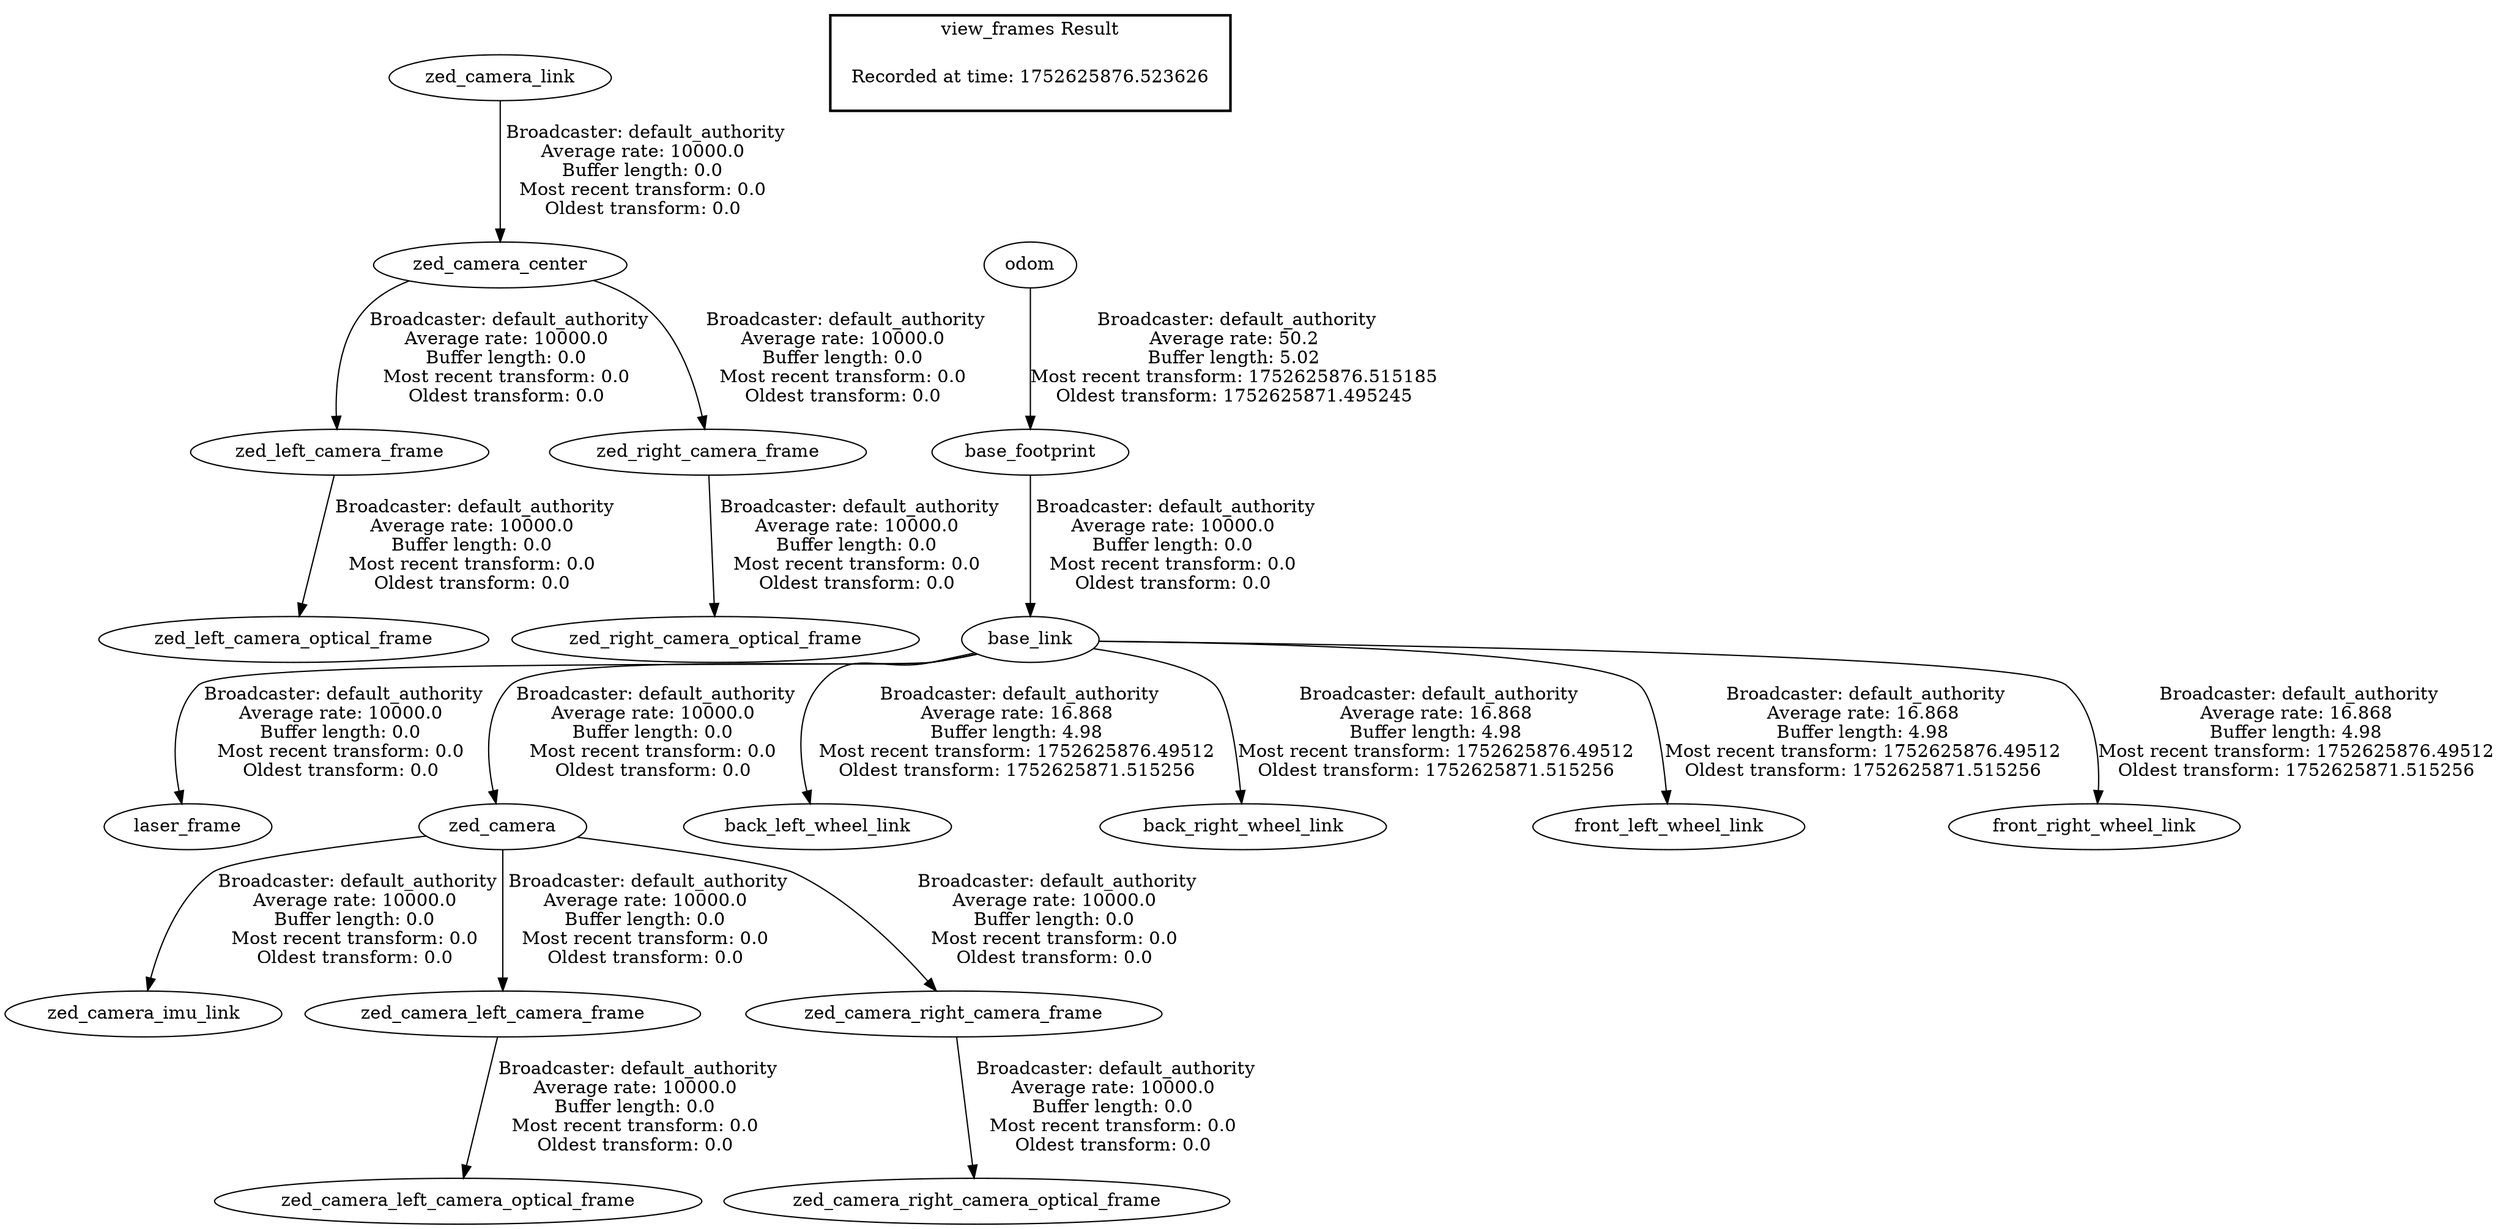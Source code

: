 digraph G {
"zed_camera_link" -> "zed_camera_center"[label=" Broadcaster: default_authority\nAverage rate: 10000.0\nBuffer length: 0.0\nMost recent transform: 0.0\nOldest transform: 0.0\n"];
"zed_camera_center" -> "zed_left_camera_frame"[label=" Broadcaster: default_authority\nAverage rate: 10000.0\nBuffer length: 0.0\nMost recent transform: 0.0\nOldest transform: 0.0\n"];
"zed_left_camera_frame" -> "zed_left_camera_optical_frame"[label=" Broadcaster: default_authority\nAverage rate: 10000.0\nBuffer length: 0.0\nMost recent transform: 0.0\nOldest transform: 0.0\n"];
"zed_camera_center" -> "zed_right_camera_frame"[label=" Broadcaster: default_authority\nAverage rate: 10000.0\nBuffer length: 0.0\nMost recent transform: 0.0\nOldest transform: 0.0\n"];
"zed_right_camera_frame" -> "zed_right_camera_optical_frame"[label=" Broadcaster: default_authority\nAverage rate: 10000.0\nBuffer length: 0.0\nMost recent transform: 0.0\nOldest transform: 0.0\n"];
"base_footprint" -> "base_link"[label=" Broadcaster: default_authority\nAverage rate: 10000.0\nBuffer length: 0.0\nMost recent transform: 0.0\nOldest transform: 0.0\n"];
"odom" -> "base_footprint"[label=" Broadcaster: default_authority\nAverage rate: 50.2\nBuffer length: 5.02\nMost recent transform: 1752625876.515185\nOldest transform: 1752625871.495245\n"];
"base_link" -> "laser_frame"[label=" Broadcaster: default_authority\nAverage rate: 10000.0\nBuffer length: 0.0\nMost recent transform: 0.0\nOldest transform: 0.0\n"];
"zed_camera" -> "zed_camera_imu_link"[label=" Broadcaster: default_authority\nAverage rate: 10000.0\nBuffer length: 0.0\nMost recent transform: 0.0\nOldest transform: 0.0\n"];
"base_link" -> "zed_camera"[label=" Broadcaster: default_authority\nAverage rate: 10000.0\nBuffer length: 0.0\nMost recent transform: 0.0\nOldest transform: 0.0\n"];
"zed_camera" -> "zed_camera_left_camera_frame"[label=" Broadcaster: default_authority\nAverage rate: 10000.0\nBuffer length: 0.0\nMost recent transform: 0.0\nOldest transform: 0.0\n"];
"zed_camera_left_camera_frame" -> "zed_camera_left_camera_optical_frame"[label=" Broadcaster: default_authority\nAverage rate: 10000.0\nBuffer length: 0.0\nMost recent transform: 0.0\nOldest transform: 0.0\n"];
"zed_camera" -> "zed_camera_right_camera_frame"[label=" Broadcaster: default_authority\nAverage rate: 10000.0\nBuffer length: 0.0\nMost recent transform: 0.0\nOldest transform: 0.0\n"];
"zed_camera_right_camera_frame" -> "zed_camera_right_camera_optical_frame"[label=" Broadcaster: default_authority\nAverage rate: 10000.0\nBuffer length: 0.0\nMost recent transform: 0.0\nOldest transform: 0.0\n"];
"base_link" -> "back_left_wheel_link"[label=" Broadcaster: default_authority\nAverage rate: 16.868\nBuffer length: 4.98\nMost recent transform: 1752625876.49512\nOldest transform: 1752625871.515256\n"];
"base_link" -> "back_right_wheel_link"[label=" Broadcaster: default_authority\nAverage rate: 16.868\nBuffer length: 4.98\nMost recent transform: 1752625876.49512\nOldest transform: 1752625871.515256\n"];
"base_link" -> "front_left_wheel_link"[label=" Broadcaster: default_authority\nAverage rate: 16.868\nBuffer length: 4.98\nMost recent transform: 1752625876.49512\nOldest transform: 1752625871.515256\n"];
"base_link" -> "front_right_wheel_link"[label=" Broadcaster: default_authority\nAverage rate: 16.868\nBuffer length: 4.98\nMost recent transform: 1752625876.49512\nOldest transform: 1752625871.515256\n"];
edge [style=invis];
 subgraph cluster_legend { style=bold; color=black; label ="view_frames Result";
"Recorded at time: 1752625876.523626"[ shape=plaintext ] ;
}->"odom";
}